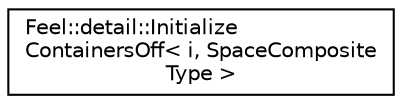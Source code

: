 digraph "Graphical Class Hierarchy"
{
 // LATEX_PDF_SIZE
  edge [fontname="Helvetica",fontsize="10",labelfontname="Helvetica",labelfontsize="10"];
  node [fontname="Helvetica",fontsize="10",shape=record];
  rankdir="LR";
  Node0 [label="Feel::detail::Initialize\lContainersOff\< i, SpaceComposite\lType \>",height=0.2,width=0.4,color="black", fillcolor="white", style="filled",URL="$structFeel_1_1detail_1_1InitializeContainersOff.html",tooltip=" "];
}
